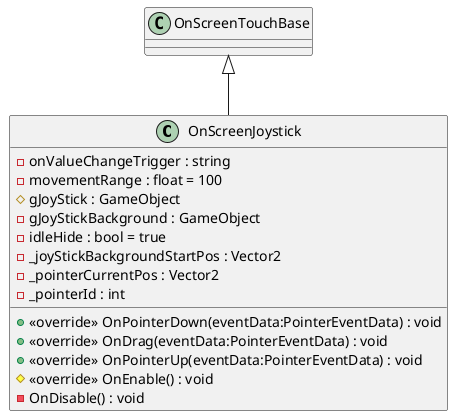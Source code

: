 @startuml
class OnScreenJoystick {
    - onValueChangeTrigger : string
    - movementRange : float = 100
    # gJoyStick : GameObject
    - gJoyStickBackground : GameObject
    - idleHide : bool = true
    - _joyStickBackgroundStartPos : Vector2
    - _pointerCurrentPos : Vector2
    - _pointerId : int
    + <<override>> OnPointerDown(eventData:PointerEventData) : void
    + <<override>> OnDrag(eventData:PointerEventData) : void
    + <<override>> OnPointerUp(eventData:PointerEventData) : void
    # <<override>> OnEnable() : void
    - OnDisable() : void
}
OnScreenTouchBase <|-- OnScreenJoystick
@enduml
